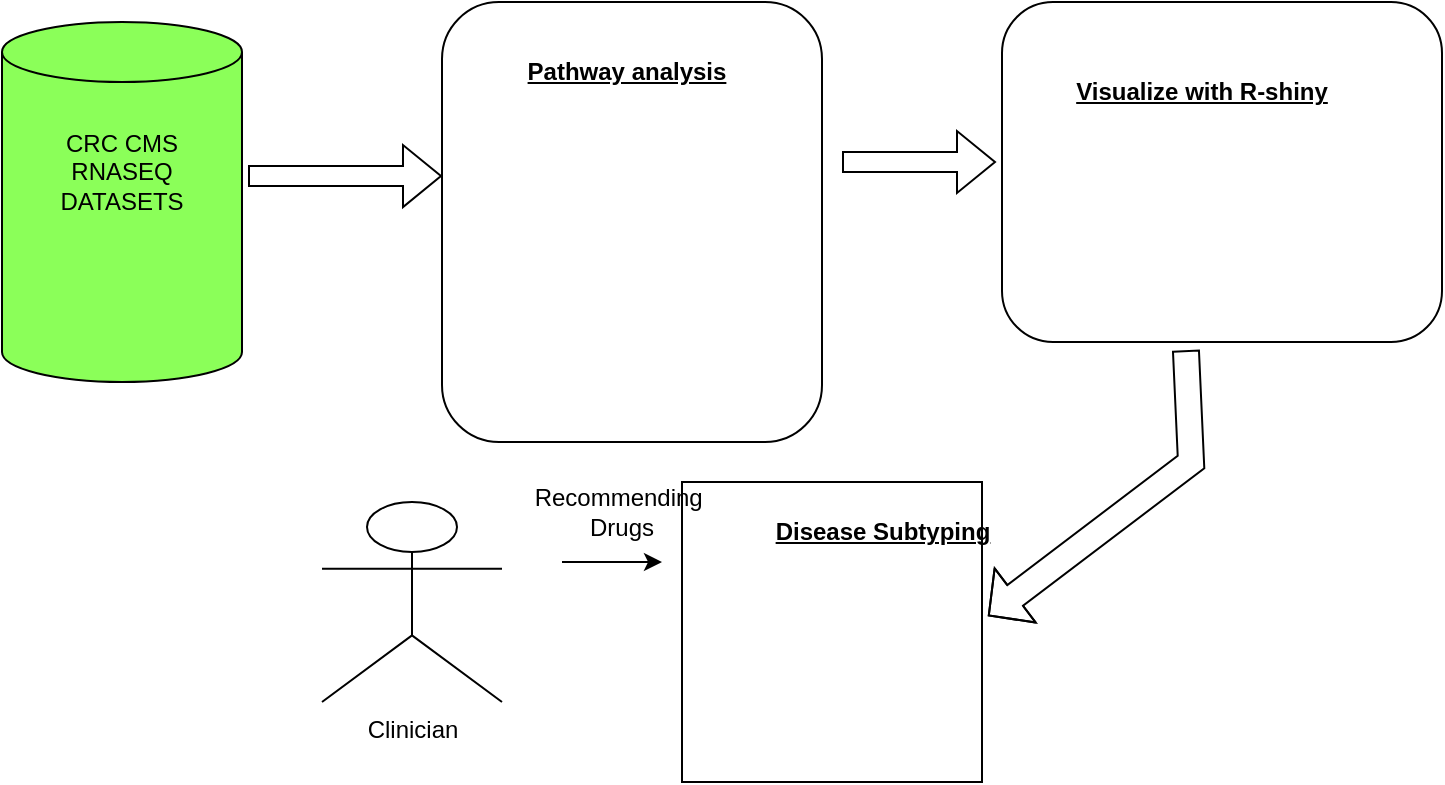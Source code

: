 <mxfile version="17.1.0" type="github">
  <diagram id="-uRTVZ6xyd__EYCAiGyI" name="Page-1">
    <mxGraphModel dx="868" dy="450" grid="1" gridSize="10" guides="1" tooltips="1" connect="1" arrows="1" fold="1" page="1" pageScale="1" pageWidth="850" pageHeight="1100" math="0" shadow="0">
      <root>
        <mxCell id="0" />
        <mxCell id="1" parent="0" />
        <mxCell id="xfakINtN89_Vgtfd74Ad-1" value="" style="shape=cylinder3;whiteSpace=wrap;html=1;boundedLbl=1;backgroundOutline=1;size=15;fillColor=#8BFF59;" parent="1" vertex="1">
          <mxGeometry x="60" y="30" width="120" height="180" as="geometry" />
        </mxCell>
        <mxCell id="xfakINtN89_Vgtfd74Ad-2" value="CRC CMS RNASEQ DATASETS" style="text;html=1;strokeColor=none;fillColor=none;align=center;verticalAlign=middle;whiteSpace=wrap;rounded=0;" parent="1" vertex="1">
          <mxGeometry x="90" y="90" width="60" height="30" as="geometry" />
        </mxCell>
        <mxCell id="xfakINtN89_Vgtfd74Ad-3" value="" style="shape=flexArrow;endArrow=classic;html=1;rounded=0;exitX=1.025;exitY=0.428;exitDx=0;exitDy=0;exitPerimeter=0;fontColor=#80FF00;labelBackgroundColor=#33FF33;" parent="1" source="xfakINtN89_Vgtfd74Ad-1" edge="1">
          <mxGeometry width="50" height="50" relative="1" as="geometry">
            <mxPoint x="220" y="160" as="sourcePoint" />
            <mxPoint x="280" y="107" as="targetPoint" />
          </mxGeometry>
        </mxCell>
        <mxCell id="xfakINtN89_Vgtfd74Ad-4" value="" style="rounded=1;whiteSpace=wrap;html=1;fontColor=#000000;" parent="1" vertex="1">
          <mxGeometry x="280" y="20" width="190" height="220" as="geometry" />
        </mxCell>
        <mxCell id="xfakINtN89_Vgtfd74Ad-5" value="Pathway analysis" style="text;html=1;strokeColor=none;fillColor=none;align=center;verticalAlign=middle;whiteSpace=wrap;rounded=0;fontStyle=5" parent="1" vertex="1">
          <mxGeometry x="315" y="40" width="115" height="30" as="geometry" />
        </mxCell>
        <mxCell id="xfakINtN89_Vgtfd74Ad-6" value="" style="shape=flexArrow;endArrow=classic;html=1;rounded=0;" parent="1" edge="1">
          <mxGeometry width="50" height="50" relative="1" as="geometry">
            <mxPoint x="480" y="100" as="sourcePoint" />
            <mxPoint x="557" y="100" as="targetPoint" />
          </mxGeometry>
        </mxCell>
        <mxCell id="xfakINtN89_Vgtfd74Ad-7" value="" style="rounded=1;whiteSpace=wrap;html=1;" parent="1" vertex="1">
          <mxGeometry x="560" y="20" width="220" height="170" as="geometry" />
        </mxCell>
        <mxCell id="xfakINtN89_Vgtfd74Ad-8" value="Visualize with R-shiny" style="text;html=1;strokeColor=none;fillColor=none;align=center;verticalAlign=middle;whiteSpace=wrap;rounded=0;fontStyle=5" parent="1" vertex="1">
          <mxGeometry x="590" y="50" width="140" height="30" as="geometry" />
        </mxCell>
        <mxCell id="xfakINtN89_Vgtfd74Ad-11" value="" style="shape=flexArrow;endArrow=classic;html=1;rounded=0;width=13;endSize=5.19;entryX=1.02;entryY=0.447;entryDx=0;entryDy=0;entryPerimeter=0;exitX=0.418;exitY=1.024;exitDx=0;exitDy=0;exitPerimeter=0;" parent="1" target="xfakINtN89_Vgtfd74Ad-12" edge="1" source="xfakINtN89_Vgtfd74Ad-7">
          <mxGeometry width="50" height="50" relative="1" as="geometry">
            <mxPoint x="654.5" y="200" as="sourcePoint" />
            <mxPoint x="654.5" y="300" as="targetPoint" />
            <Array as="points">
              <mxPoint x="654.5" y="250" />
            </Array>
          </mxGeometry>
        </mxCell>
        <mxCell id="xfakINtN89_Vgtfd74Ad-12" value="" style="whiteSpace=wrap;html=1;aspect=fixed;" parent="1" vertex="1">
          <mxGeometry x="400" y="260" width="150" height="150" as="geometry" />
        </mxCell>
        <mxCell id="xfakINtN89_Vgtfd74Ad-13" value="Disease Subtyping" style="text;html=1;strokeColor=none;fillColor=none;align=center;verticalAlign=middle;whiteSpace=wrap;rounded=0;fontStyle=5" parent="1" vertex="1">
          <mxGeometry x="442.5" y="270" width="115" height="30" as="geometry" />
        </mxCell>
        <mxCell id="IsUo8-37KHM_wyEVmpBv-1" value="Clinician" style="shape=umlActor;verticalLabelPosition=bottom;verticalAlign=top;html=1;outlineConnect=0;" vertex="1" parent="1">
          <mxGeometry x="220" y="270" width="90" height="100" as="geometry" />
        </mxCell>
        <mxCell id="IsUo8-37KHM_wyEVmpBv-2" value="" style="endArrow=classic;html=1;rounded=0;" edge="1" parent="1">
          <mxGeometry width="50" height="50" relative="1" as="geometry">
            <mxPoint x="340" y="300" as="sourcePoint" />
            <mxPoint x="390" y="300" as="targetPoint" />
          </mxGeometry>
        </mxCell>
        <mxCell id="IsUo8-37KHM_wyEVmpBv-3" value="Recommending&amp;nbsp;&lt;br&gt;Drugs" style="text;html=1;strokeColor=none;fillColor=none;align=center;verticalAlign=middle;whiteSpace=wrap;rounded=0;" vertex="1" parent="1">
          <mxGeometry x="340" y="260" width="60" height="30" as="geometry" />
        </mxCell>
      </root>
    </mxGraphModel>
  </diagram>
</mxfile>
